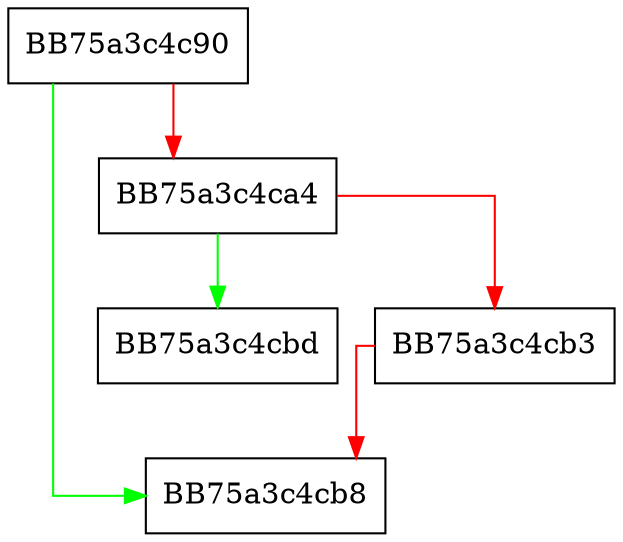 digraph reserve {
  node [shape="box"];
  graph [splines=ortho];
  BB75a3c4c90 -> BB75a3c4cb8 [color="green"];
  BB75a3c4c90 -> BB75a3c4ca4 [color="red"];
  BB75a3c4ca4 -> BB75a3c4cbd [color="green"];
  BB75a3c4ca4 -> BB75a3c4cb3 [color="red"];
  BB75a3c4cb3 -> BB75a3c4cb8 [color="red"];
}